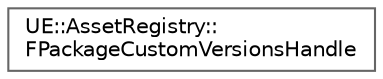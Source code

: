digraph "Graphical Class Hierarchy"
{
 // INTERACTIVE_SVG=YES
 // LATEX_PDF_SIZE
  bgcolor="transparent";
  edge [fontname=Helvetica,fontsize=10,labelfontname=Helvetica,labelfontsize=10];
  node [fontname=Helvetica,fontsize=10,shape=box,height=0.2,width=0.4];
  rankdir="LR";
  Node0 [id="Node000000",label="UE::AssetRegistry::\lFPackageCustomVersionsHandle",height=0.2,width=0.4,color="grey40", fillcolor="white", style="filled",URL="$de/d2d/classUE_1_1AssetRegistry_1_1FPackageCustomVersionsHandle.html",tooltip="A handle to a deduplicated, sorted array of FPackageCustomVersion."];
}
